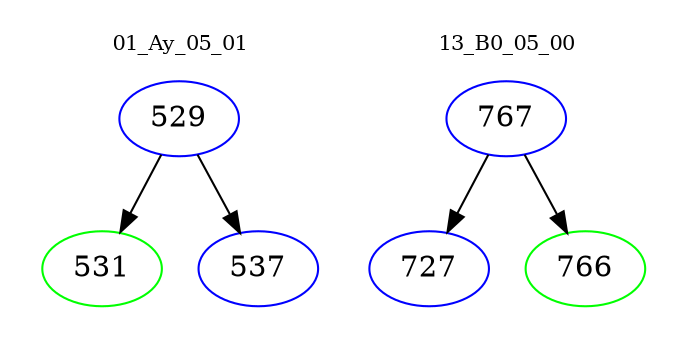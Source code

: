 digraph{
subgraph cluster_0 {
color = white
label = "01_Ay_05_01";
fontsize=10;
T0_529 [label="529", color="blue"]
T0_529 -> T0_531 [color="black"]
T0_531 [label="531", color="green"]
T0_529 -> T0_537 [color="black"]
T0_537 [label="537", color="blue"]
}
subgraph cluster_1 {
color = white
label = "13_B0_05_00";
fontsize=10;
T1_767 [label="767", color="blue"]
T1_767 -> T1_727 [color="black"]
T1_727 [label="727", color="blue"]
T1_767 -> T1_766 [color="black"]
T1_766 [label="766", color="green"]
}
}
